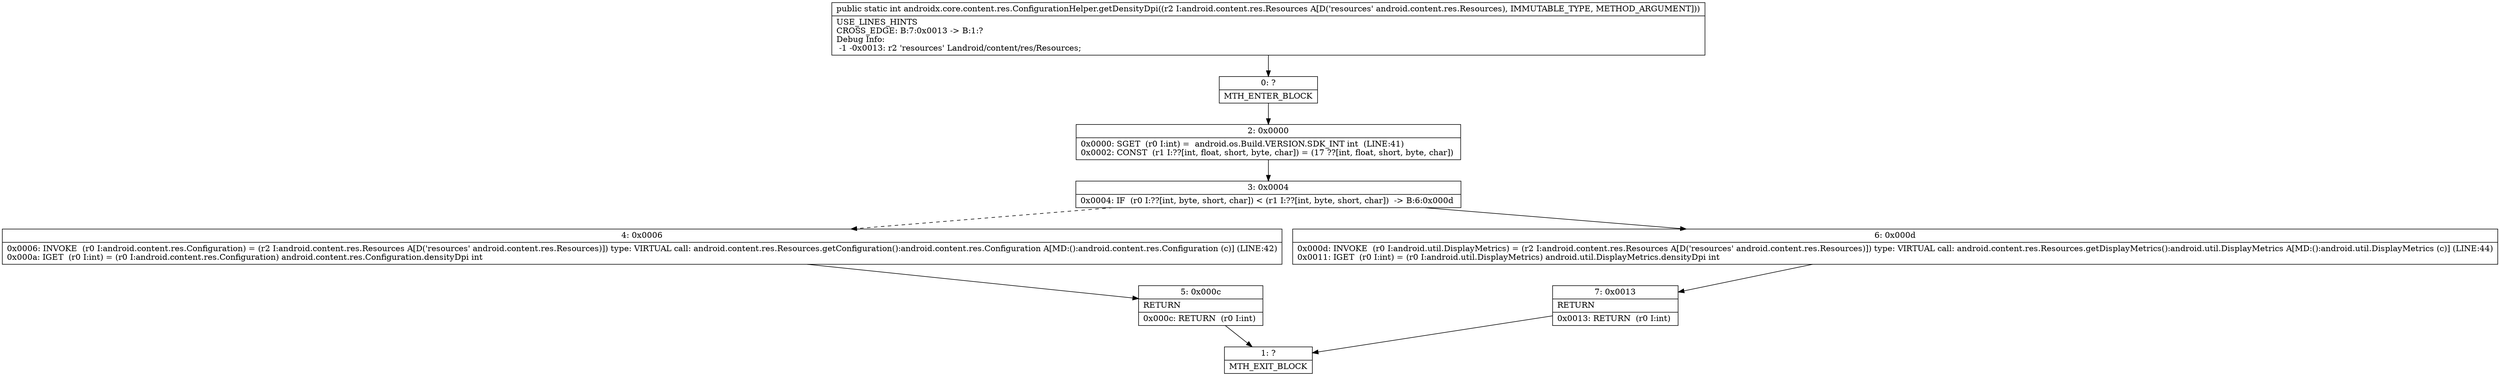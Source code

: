digraph "CFG forandroidx.core.content.res.ConfigurationHelper.getDensityDpi(Landroid\/content\/res\/Resources;)I" {
Node_0 [shape=record,label="{0\:\ ?|MTH_ENTER_BLOCK\l}"];
Node_2 [shape=record,label="{2\:\ 0x0000|0x0000: SGET  (r0 I:int) =  android.os.Build.VERSION.SDK_INT int  (LINE:41)\l0x0002: CONST  (r1 I:??[int, float, short, byte, char]) = (17 ??[int, float, short, byte, char]) \l}"];
Node_3 [shape=record,label="{3\:\ 0x0004|0x0004: IF  (r0 I:??[int, byte, short, char]) \< (r1 I:??[int, byte, short, char])  \-\> B:6:0x000d \l}"];
Node_4 [shape=record,label="{4\:\ 0x0006|0x0006: INVOKE  (r0 I:android.content.res.Configuration) = (r2 I:android.content.res.Resources A[D('resources' android.content.res.Resources)]) type: VIRTUAL call: android.content.res.Resources.getConfiguration():android.content.res.Configuration A[MD:():android.content.res.Configuration (c)] (LINE:42)\l0x000a: IGET  (r0 I:int) = (r0 I:android.content.res.Configuration) android.content.res.Configuration.densityDpi int \l}"];
Node_5 [shape=record,label="{5\:\ 0x000c|RETURN\l|0x000c: RETURN  (r0 I:int) \l}"];
Node_1 [shape=record,label="{1\:\ ?|MTH_EXIT_BLOCK\l}"];
Node_6 [shape=record,label="{6\:\ 0x000d|0x000d: INVOKE  (r0 I:android.util.DisplayMetrics) = (r2 I:android.content.res.Resources A[D('resources' android.content.res.Resources)]) type: VIRTUAL call: android.content.res.Resources.getDisplayMetrics():android.util.DisplayMetrics A[MD:():android.util.DisplayMetrics (c)] (LINE:44)\l0x0011: IGET  (r0 I:int) = (r0 I:android.util.DisplayMetrics) android.util.DisplayMetrics.densityDpi int \l}"];
Node_7 [shape=record,label="{7\:\ 0x0013|RETURN\l|0x0013: RETURN  (r0 I:int) \l}"];
MethodNode[shape=record,label="{public static int androidx.core.content.res.ConfigurationHelper.getDensityDpi((r2 I:android.content.res.Resources A[D('resources' android.content.res.Resources), IMMUTABLE_TYPE, METHOD_ARGUMENT]))  | USE_LINES_HINTS\lCROSS_EDGE: B:7:0x0013 \-\> B:1:?\lDebug Info:\l  \-1 \-0x0013: r2 'resources' Landroid\/content\/res\/Resources;\l}"];
MethodNode -> Node_0;Node_0 -> Node_2;
Node_2 -> Node_3;
Node_3 -> Node_4[style=dashed];
Node_3 -> Node_6;
Node_4 -> Node_5;
Node_5 -> Node_1;
Node_6 -> Node_7;
Node_7 -> Node_1;
}

